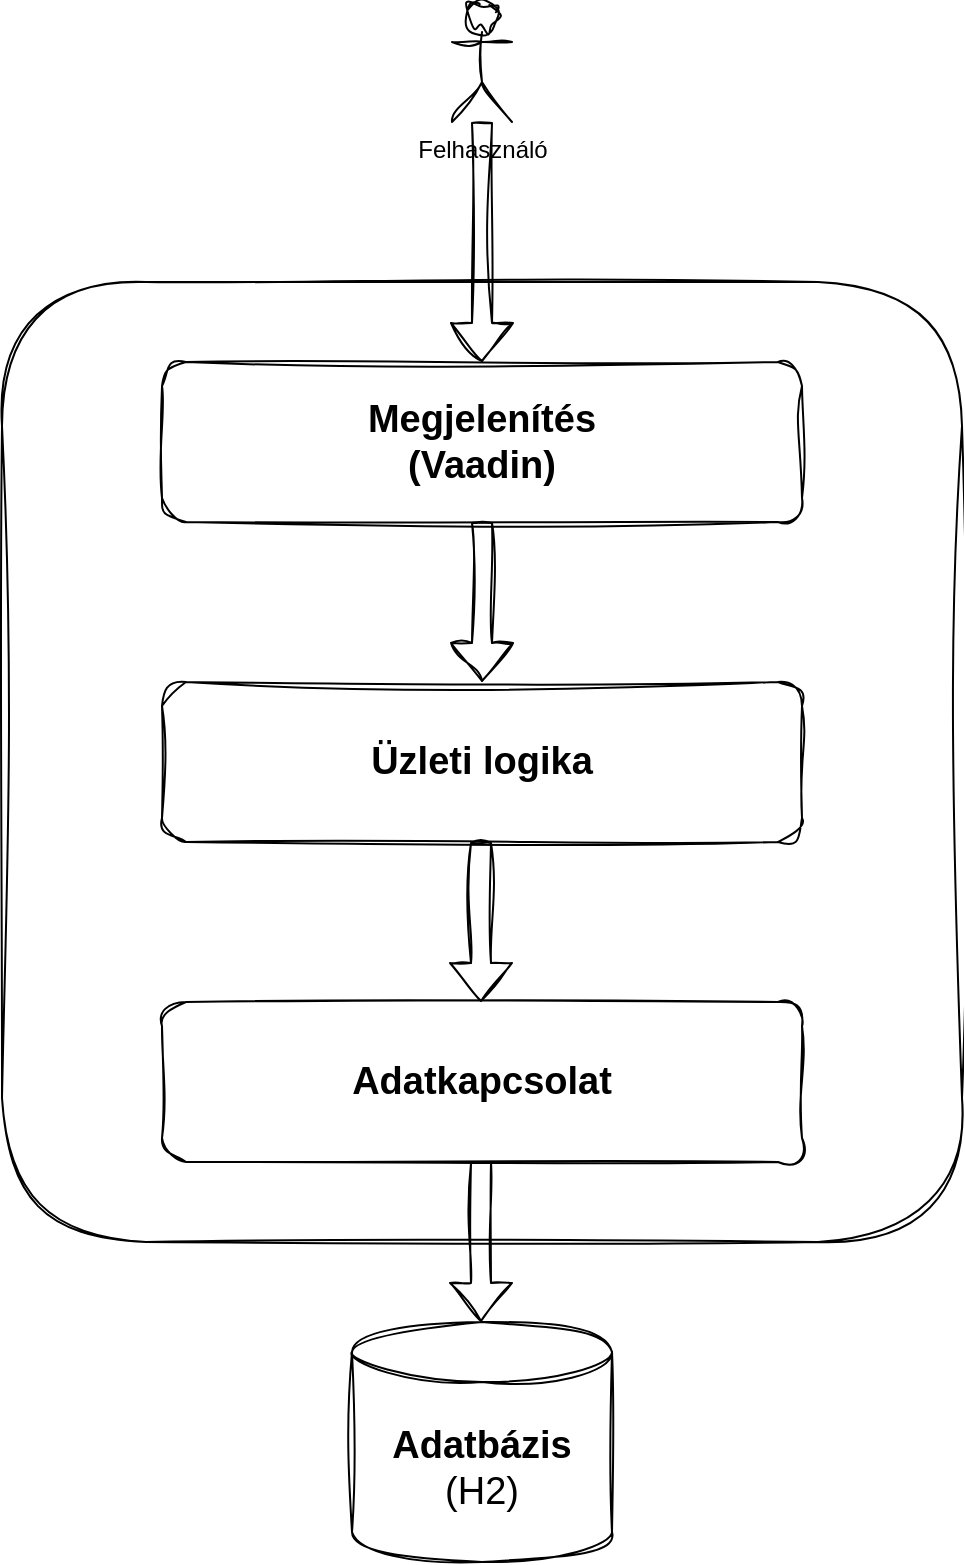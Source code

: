 <mxfile version="28.0.3">
  <diagram name="1 oldal" id="wJh_2z4kOl6-80J7OGvX">
    <mxGraphModel dx="2066" dy="2306" grid="1" gridSize="10" guides="1" tooltips="1" connect="1" arrows="1" fold="1" page="1" pageScale="1" pageWidth="827" pageHeight="1169" math="0" shadow="0">
      <root>
        <mxCell id="0" />
        <mxCell id="1" parent="0" />
        <mxCell id="d_6R1_KlWnTD7H4Sw1WR-10" value="" style="rounded=1;whiteSpace=wrap;html=1;sketch=1;curveFitting=1;jiggle=2;" vertex="1" parent="1">
          <mxGeometry x="120" y="80" width="480" height="480" as="geometry" />
        </mxCell>
        <mxCell id="d_6R1_KlWnTD7H4Sw1WR-1" value="&lt;b&gt;&lt;font style=&quot;font-size: 19px;&quot;&gt;Megjelenítés&lt;br&gt;(Vaadin)&lt;/font&gt;&lt;/b&gt;" style="rounded=1;whiteSpace=wrap;html=1;sketch=1;curveFitting=1;jiggle=2;" vertex="1" parent="1">
          <mxGeometry x="200" y="120" width="320" height="80" as="geometry" />
        </mxCell>
        <mxCell id="d_6R1_KlWnTD7H4Sw1WR-2" value="&lt;b&gt;&lt;font style=&quot;font-size: 19px;&quot;&gt;Üzleti logika&lt;/font&gt;&lt;/b&gt;" style="rounded=1;whiteSpace=wrap;html=1;sketch=1;curveFitting=1;jiggle=2;" vertex="1" parent="1">
          <mxGeometry x="200" y="280" width="320" height="80" as="geometry" />
        </mxCell>
        <mxCell id="d_6R1_KlWnTD7H4Sw1WR-3" value="&lt;b&gt;&lt;font style=&quot;font-size: 19px;&quot;&gt;Adatkapcsolat&lt;/font&gt;&lt;/b&gt;" style="rounded=1;whiteSpace=wrap;html=1;sketch=1;curveFitting=1;jiggle=2;" vertex="1" parent="1">
          <mxGeometry x="200" y="440" width="320" height="80" as="geometry" />
        </mxCell>
        <mxCell id="d_6R1_KlWnTD7H4Sw1WR-4" value="" style="shape=flexArrow;endArrow=classic;html=1;rounded=0;exitX=0.5;exitY=1;exitDx=0;exitDy=0;sketch=1;curveFitting=1;jiggle=2;" edge="1" parent="1" source="d_6R1_KlWnTD7H4Sw1WR-1" target="d_6R1_KlWnTD7H4Sw1WR-2">
          <mxGeometry width="50" height="50" relative="1" as="geometry">
            <mxPoint x="390" y="600" as="sourcePoint" />
            <mxPoint x="440" y="550" as="targetPoint" />
          </mxGeometry>
        </mxCell>
        <mxCell id="d_6R1_KlWnTD7H4Sw1WR-5" value="" style="shape=flexArrow;endArrow=classic;html=1;rounded=0;exitX=0.5;exitY=1;exitDx=0;exitDy=0;sketch=1;curveFitting=1;jiggle=2;" edge="1" parent="1">
          <mxGeometry width="50" height="50" relative="1" as="geometry">
            <mxPoint x="359.5" y="360" as="sourcePoint" />
            <mxPoint x="359.5" y="440" as="targetPoint" />
          </mxGeometry>
        </mxCell>
        <mxCell id="d_6R1_KlWnTD7H4Sw1WR-7" value="&lt;font style=&quot;font-size: 19px;&quot;&gt;&lt;b&gt;Adatbázis &lt;/b&gt;&lt;br&gt;(H2)&lt;/font&gt;" style="shape=cylinder3;whiteSpace=wrap;html=1;boundedLbl=1;backgroundOutline=1;size=15;sketch=1;curveFitting=1;jiggle=2;" vertex="1" parent="1">
          <mxGeometry x="295" y="600" width="130" height="120" as="geometry" />
        </mxCell>
        <mxCell id="d_6R1_KlWnTD7H4Sw1WR-8" value="" style="shape=flexArrow;endArrow=classic;html=1;rounded=0;exitX=0.5;exitY=1;exitDx=0;exitDy=0;sketch=1;curveFitting=1;jiggle=2;" edge="1" parent="1">
          <mxGeometry width="50" height="50" relative="1" as="geometry">
            <mxPoint x="359.5" y="520" as="sourcePoint" />
            <mxPoint x="359.5" y="600" as="targetPoint" />
          </mxGeometry>
        </mxCell>
        <mxCell id="d_6R1_KlWnTD7H4Sw1WR-9" value="Felhasználó" style="shape=umlActor;verticalLabelPosition=bottom;verticalAlign=top;html=1;outlineConnect=0;sketch=1;curveFitting=1;jiggle=2;" vertex="1" parent="1">
          <mxGeometry x="345" y="-60" width="30" height="60" as="geometry" />
        </mxCell>
        <mxCell id="d_6R1_KlWnTD7H4Sw1WR-12" value="" style="shape=flexArrow;endArrow=classic;html=1;rounded=0;entryX=0.5;entryY=0;entryDx=0;entryDy=0;sketch=1;curveFitting=1;jiggle=2;" edge="1" parent="1" source="d_6R1_KlWnTD7H4Sw1WR-9" target="d_6R1_KlWnTD7H4Sw1WR-1">
          <mxGeometry width="50" height="50" relative="1" as="geometry">
            <mxPoint x="390" y="490" as="sourcePoint" />
            <mxPoint x="440" y="440" as="targetPoint" />
          </mxGeometry>
        </mxCell>
      </root>
    </mxGraphModel>
  </diagram>
</mxfile>
